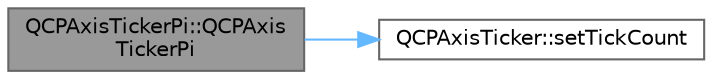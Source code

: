 digraph "QCPAxisTickerPi::QCPAxisTickerPi"
{
 // LATEX_PDF_SIZE
  bgcolor="transparent";
  edge [fontname=Helvetica,fontsize=10,labelfontname=Helvetica,labelfontsize=10];
  node [fontname=Helvetica,fontsize=10,shape=box,height=0.2,width=0.4];
  rankdir="LR";
  Node1 [label="QCPAxisTickerPi::QCPAxis\lTickerPi",height=0.2,width=0.4,color="gray40", fillcolor="grey60", style="filled", fontcolor="black",tooltip=" "];
  Node1 -> Node2 [color="steelblue1",style="solid"];
  Node2 [label="QCPAxisTicker::setTickCount",height=0.2,width=0.4,color="grey40", fillcolor="white", style="filled",URL="$class_q_c_p_axis_ticker.html#a47752abba8293e6dc18491501ae34008",tooltip=" "];
}
